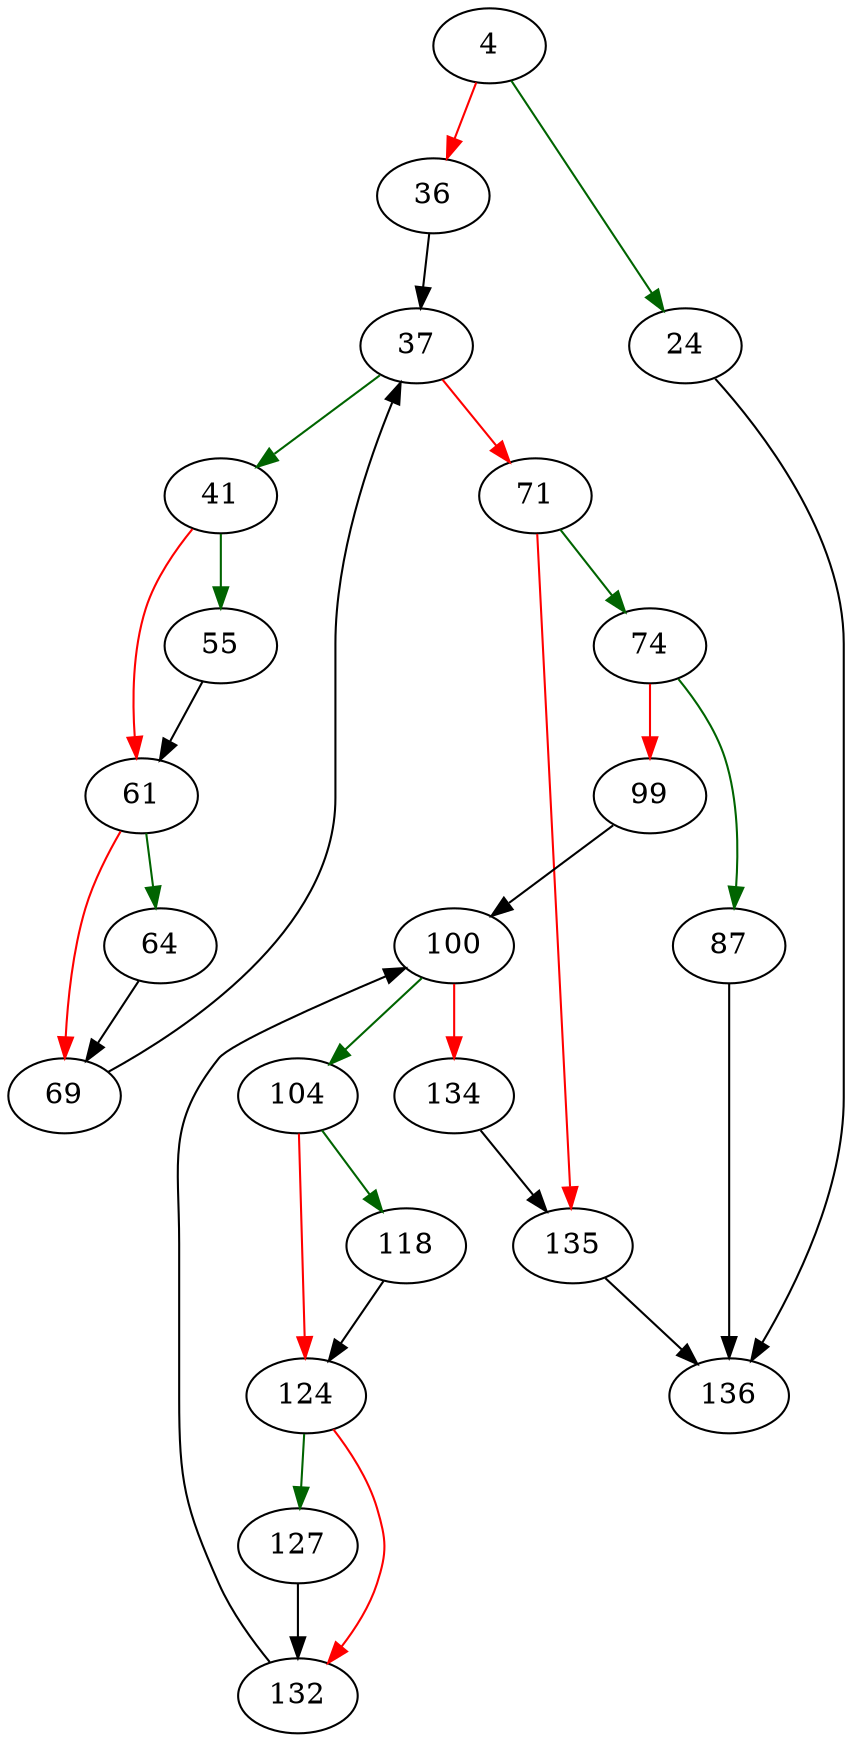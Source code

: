 strict digraph "tryToCloneSchema" {
	// Node definitions.
	4 [entry=true];
	24;
	36;
	136;
	37;
	41;
	71;
	55;
	61;
	64;
	69;
	74;
	135;
	87;
	99;
	100;
	104;
	134;
	118;
	124;
	127;
	132;

	// Edge definitions.
	4 -> 24 [
		color=darkgreen
		cond=true
	];
	4 -> 36 [
		color=red
		cond=false
	];
	24 -> 136;
	36 -> 37;
	37 -> 41 [
		color=darkgreen
		cond=true
	];
	37 -> 71 [
		color=red
		cond=false
	];
	41 -> 55 [
		color=darkgreen
		cond=true
	];
	41 -> 61 [
		color=red
		cond=false
	];
	71 -> 74 [
		color=darkgreen
		cond=true
	];
	71 -> 135 [
		color=red
		cond=false
	];
	55 -> 61;
	61 -> 64 [
		color=darkgreen
		cond=true
	];
	61 -> 69 [
		color=red
		cond=false
	];
	64 -> 69;
	69 -> 37;
	74 -> 87 [
		color=darkgreen
		cond=true
	];
	74 -> 99 [
		color=red
		cond=false
	];
	135 -> 136;
	87 -> 136;
	99 -> 100;
	100 -> 104 [
		color=darkgreen
		cond=true
	];
	100 -> 134 [
		color=red
		cond=false
	];
	104 -> 118 [
		color=darkgreen
		cond=true
	];
	104 -> 124 [
		color=red
		cond=false
	];
	134 -> 135;
	118 -> 124;
	124 -> 127 [
		color=darkgreen
		cond=true
	];
	124 -> 132 [
		color=red
		cond=false
	];
	127 -> 132;
	132 -> 100;
}